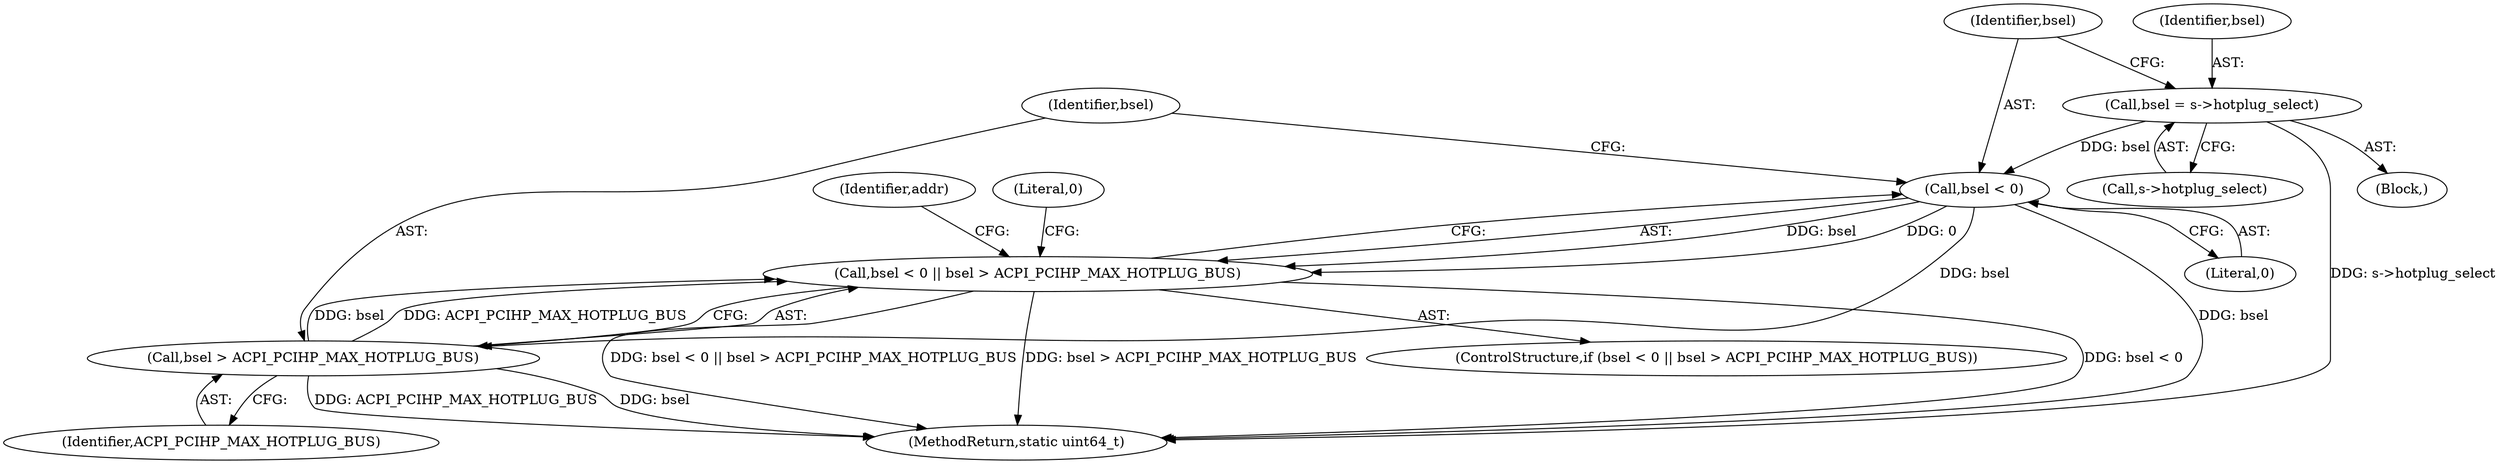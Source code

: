 digraph "0_qemu_fa365d7cd11185237471823a5a33d36765454e16@pointer" {
"1000115" [label="(Call,bsel = s->hotplug_select)"];
"1000122" [label="(Call,bsel < 0)"];
"1000121" [label="(Call,bsel < 0 || bsel > ACPI_PCIHP_MAX_HOTPLUG_BUS)"];
"1000125" [label="(Call,bsel > ACPI_PCIHP_MAX_HOTPLUG_BUS)"];
"1000126" [label="(Identifier,bsel)"];
"1000132" [label="(Identifier,addr)"];
"1000117" [label="(Call,s->hotplug_select)"];
"1000121" [label="(Call,bsel < 0 || bsel > ACPI_PCIHP_MAX_HOTPLUG_BUS)"];
"1000124" [label="(Literal,0)"];
"1000125" [label="(Call,bsel > ACPI_PCIHP_MAX_HOTPLUG_BUS)"];
"1000120" [label="(ControlStructure,if (bsel < 0 || bsel > ACPI_PCIHP_MAX_HOTPLUG_BUS))"];
"1000127" [label="(Identifier,ACPI_PCIHP_MAX_HOTPLUG_BUS)"];
"1000123" [label="(Identifier,bsel)"];
"1000105" [label="(Block,)"];
"1000122" [label="(Call,bsel < 0)"];
"1000115" [label="(Call,bsel = s->hotplug_select)"];
"1000130" [label="(Literal,0)"];
"1000209" [label="(MethodReturn,static uint64_t)"];
"1000116" [label="(Identifier,bsel)"];
"1000115" -> "1000105"  [label="AST: "];
"1000115" -> "1000117"  [label="CFG: "];
"1000116" -> "1000115"  [label="AST: "];
"1000117" -> "1000115"  [label="AST: "];
"1000123" -> "1000115"  [label="CFG: "];
"1000115" -> "1000209"  [label="DDG: s->hotplug_select"];
"1000115" -> "1000122"  [label="DDG: bsel"];
"1000122" -> "1000121"  [label="AST: "];
"1000122" -> "1000124"  [label="CFG: "];
"1000123" -> "1000122"  [label="AST: "];
"1000124" -> "1000122"  [label="AST: "];
"1000126" -> "1000122"  [label="CFG: "];
"1000121" -> "1000122"  [label="CFG: "];
"1000122" -> "1000209"  [label="DDG: bsel"];
"1000122" -> "1000121"  [label="DDG: bsel"];
"1000122" -> "1000121"  [label="DDG: 0"];
"1000122" -> "1000125"  [label="DDG: bsel"];
"1000121" -> "1000120"  [label="AST: "];
"1000121" -> "1000125"  [label="CFG: "];
"1000125" -> "1000121"  [label="AST: "];
"1000130" -> "1000121"  [label="CFG: "];
"1000132" -> "1000121"  [label="CFG: "];
"1000121" -> "1000209"  [label="DDG: bsel > ACPI_PCIHP_MAX_HOTPLUG_BUS"];
"1000121" -> "1000209"  [label="DDG: bsel < 0 || bsel > ACPI_PCIHP_MAX_HOTPLUG_BUS"];
"1000121" -> "1000209"  [label="DDG: bsel < 0"];
"1000125" -> "1000121"  [label="DDG: bsel"];
"1000125" -> "1000121"  [label="DDG: ACPI_PCIHP_MAX_HOTPLUG_BUS"];
"1000125" -> "1000127"  [label="CFG: "];
"1000126" -> "1000125"  [label="AST: "];
"1000127" -> "1000125"  [label="AST: "];
"1000125" -> "1000209"  [label="DDG: ACPI_PCIHP_MAX_HOTPLUG_BUS"];
"1000125" -> "1000209"  [label="DDG: bsel"];
}
